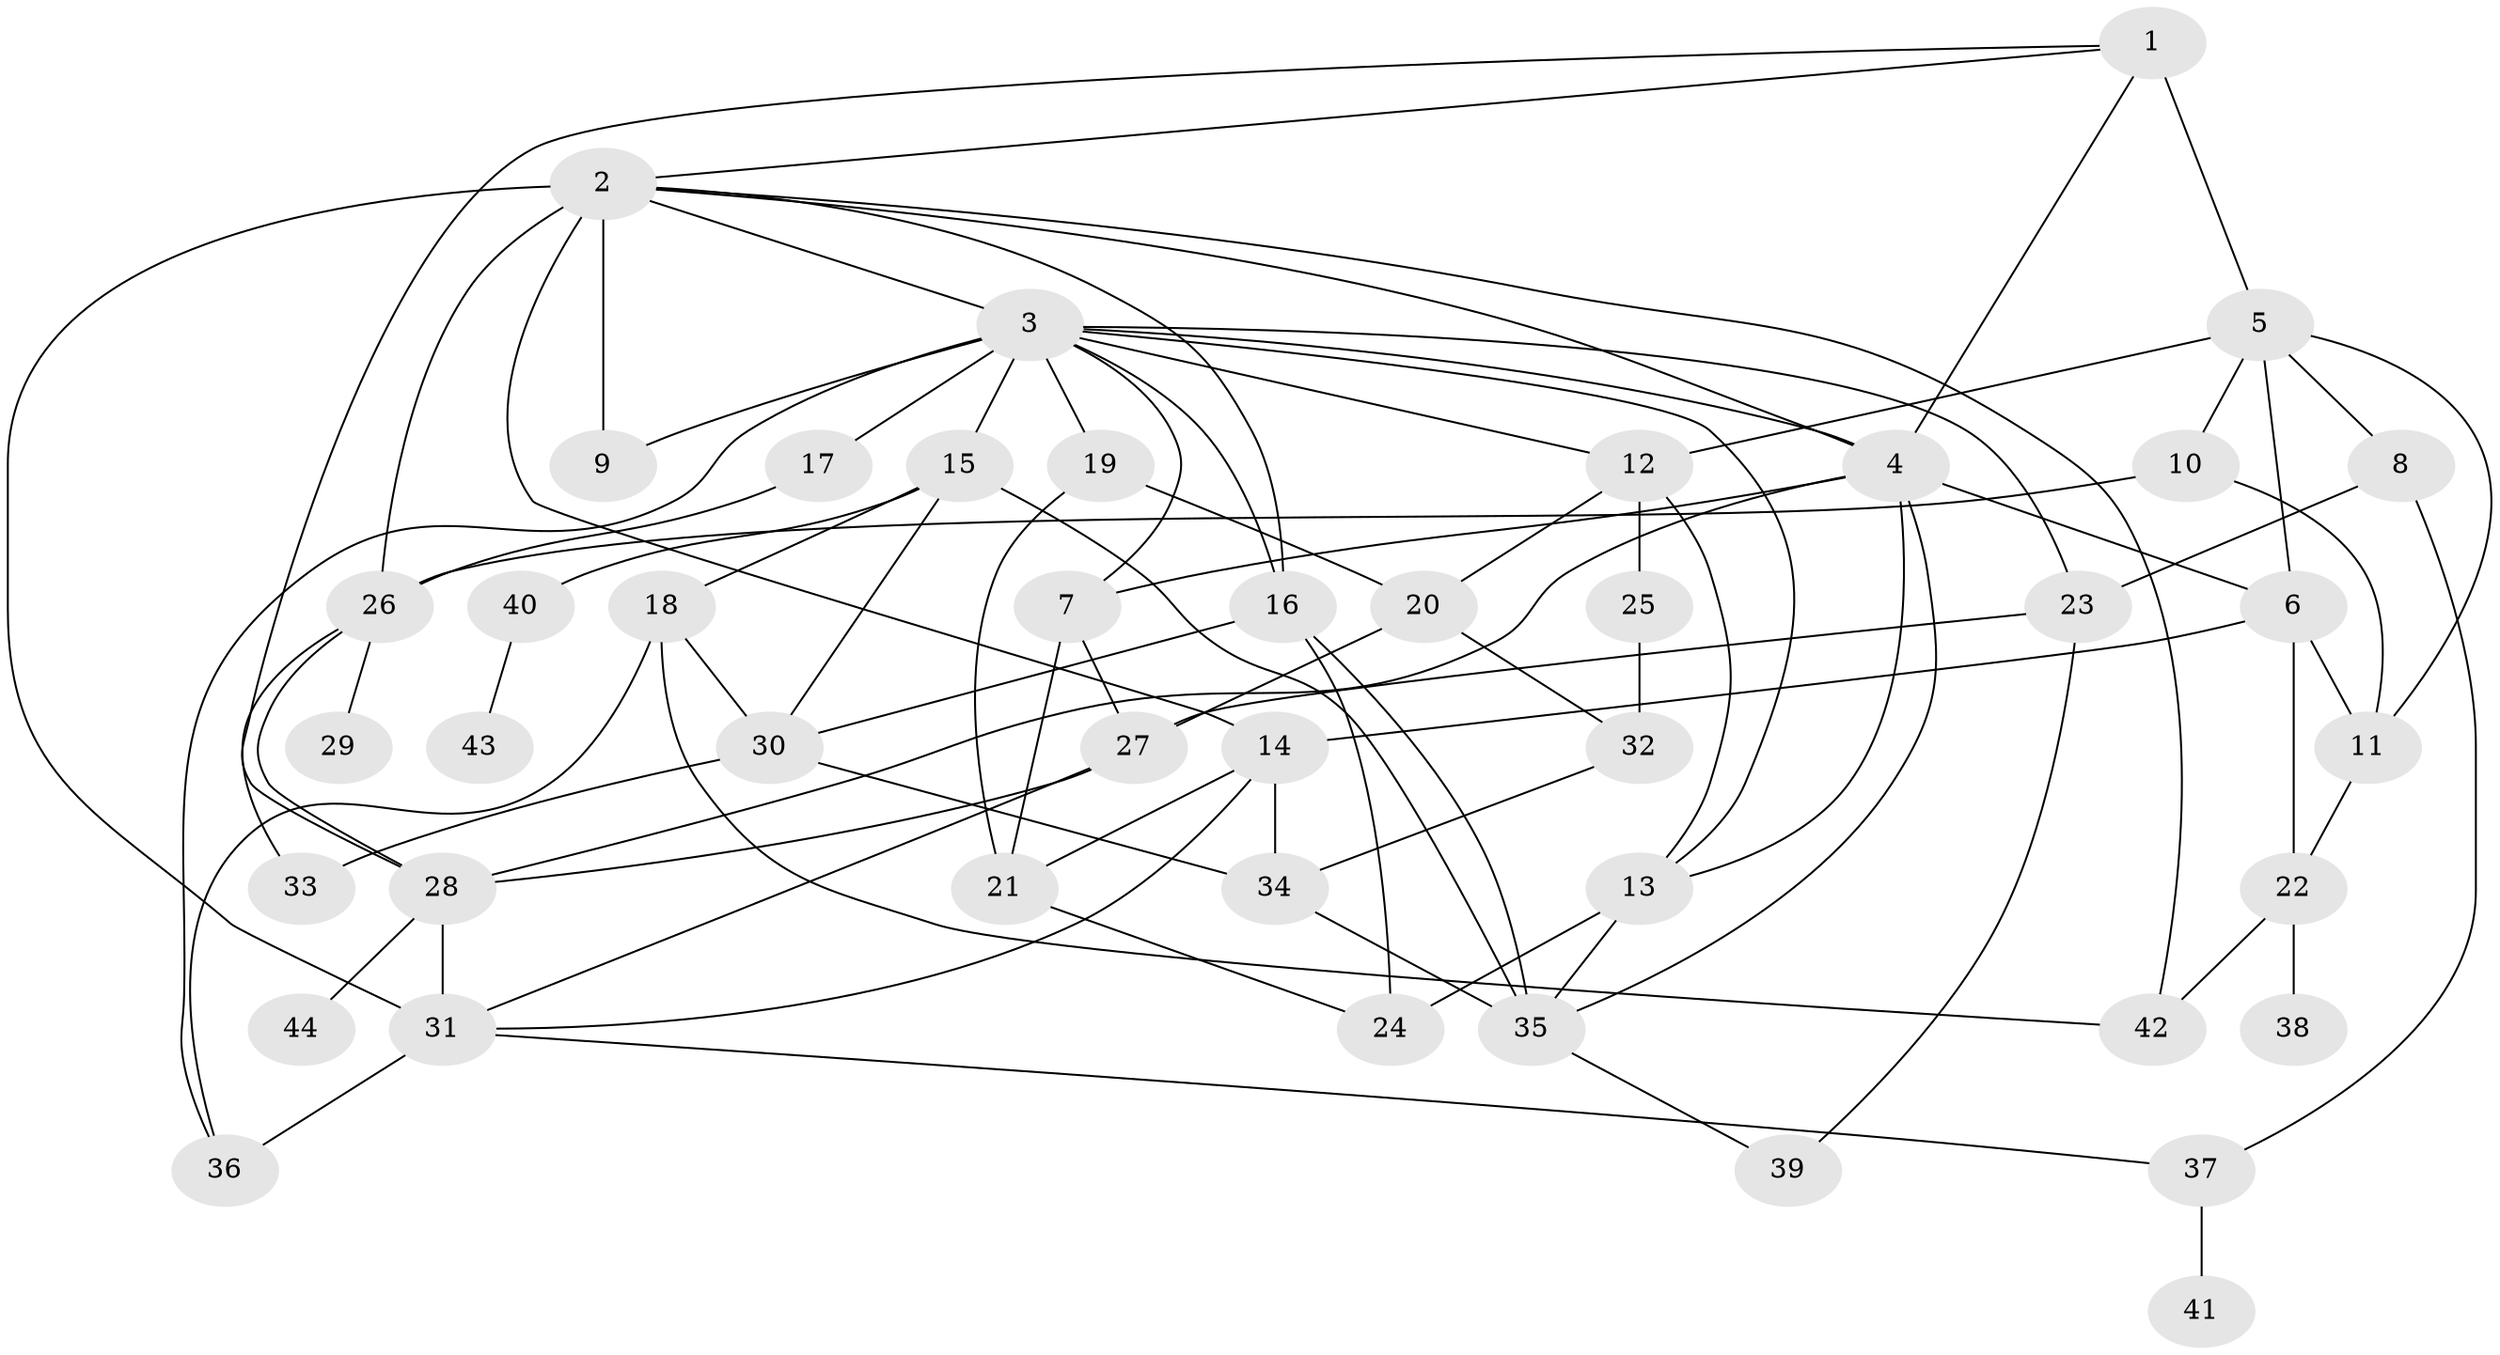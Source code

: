 // original degree distribution, {6: 0.03773584905660377, 7: 0.03773584905660377, 3: 0.2641509433962264, 4: 0.10377358490566038, 5: 0.09433962264150944, 1: 0.20754716981132076, 2: 0.24528301886792453, 8: 0.009433962264150943}
// Generated by graph-tools (version 1.1) at 2025/48/03/04/25 22:48:51]
// undirected, 44 vertices, 88 edges
graph export_dot {
  node [color=gray90,style=filled];
  1;
  2;
  3;
  4;
  5;
  6;
  7;
  8;
  9;
  10;
  11;
  12;
  13;
  14;
  15;
  16;
  17;
  18;
  19;
  20;
  21;
  22;
  23;
  24;
  25;
  26;
  27;
  28;
  29;
  30;
  31;
  32;
  33;
  34;
  35;
  36;
  37;
  38;
  39;
  40;
  41;
  42;
  43;
  44;
  1 -- 2 [weight=1.0];
  1 -- 4 [weight=1.0];
  1 -- 5 [weight=2.0];
  1 -- 28 [weight=1.0];
  2 -- 3 [weight=1.0];
  2 -- 4 [weight=1.0];
  2 -- 9 [weight=2.0];
  2 -- 14 [weight=1.0];
  2 -- 16 [weight=1.0];
  2 -- 26 [weight=1.0];
  2 -- 31 [weight=2.0];
  2 -- 42 [weight=1.0];
  3 -- 4 [weight=1.0];
  3 -- 7 [weight=1.0];
  3 -- 9 [weight=4.0];
  3 -- 12 [weight=1.0];
  3 -- 13 [weight=1.0];
  3 -- 15 [weight=1.0];
  3 -- 16 [weight=2.0];
  3 -- 17 [weight=1.0];
  3 -- 19 [weight=1.0];
  3 -- 23 [weight=1.0];
  3 -- 36 [weight=1.0];
  4 -- 6 [weight=1.0];
  4 -- 7 [weight=1.0];
  4 -- 13 [weight=1.0];
  4 -- 28 [weight=1.0];
  4 -- 35 [weight=1.0];
  5 -- 6 [weight=1.0];
  5 -- 8 [weight=1.0];
  5 -- 10 [weight=1.0];
  5 -- 11 [weight=1.0];
  5 -- 12 [weight=1.0];
  6 -- 11 [weight=1.0];
  6 -- 14 [weight=1.0];
  6 -- 22 [weight=1.0];
  7 -- 21 [weight=1.0];
  7 -- 27 [weight=1.0];
  8 -- 23 [weight=2.0];
  8 -- 37 [weight=1.0];
  10 -- 11 [weight=1.0];
  10 -- 26 [weight=1.0];
  11 -- 22 [weight=1.0];
  12 -- 13 [weight=1.0];
  12 -- 20 [weight=1.0];
  12 -- 25 [weight=1.0];
  13 -- 24 [weight=3.0];
  13 -- 35 [weight=1.0];
  14 -- 21 [weight=1.0];
  14 -- 31 [weight=1.0];
  14 -- 34 [weight=1.0];
  15 -- 18 [weight=1.0];
  15 -- 30 [weight=1.0];
  15 -- 35 [weight=2.0];
  15 -- 40 [weight=1.0];
  16 -- 24 [weight=1.0];
  16 -- 30 [weight=1.0];
  16 -- 35 [weight=3.0];
  17 -- 26 [weight=2.0];
  18 -- 30 [weight=1.0];
  18 -- 36 [weight=1.0];
  18 -- 42 [weight=4.0];
  19 -- 20 [weight=1.0];
  19 -- 21 [weight=1.0];
  20 -- 27 [weight=1.0];
  20 -- 32 [weight=1.0];
  21 -- 24 [weight=1.0];
  22 -- 38 [weight=2.0];
  22 -- 42 [weight=1.0];
  23 -- 27 [weight=1.0];
  23 -- 39 [weight=1.0];
  25 -- 32 [weight=1.0];
  26 -- 28 [weight=1.0];
  26 -- 29 [weight=1.0];
  26 -- 33 [weight=1.0];
  27 -- 28 [weight=1.0];
  27 -- 31 [weight=1.0];
  28 -- 31 [weight=1.0];
  28 -- 44 [weight=1.0];
  30 -- 33 [weight=2.0];
  30 -- 34 [weight=1.0];
  31 -- 36 [weight=2.0];
  31 -- 37 [weight=1.0];
  32 -- 34 [weight=1.0];
  34 -- 35 [weight=1.0];
  35 -- 39 [weight=1.0];
  37 -- 41 [weight=1.0];
  40 -- 43 [weight=1.0];
}
